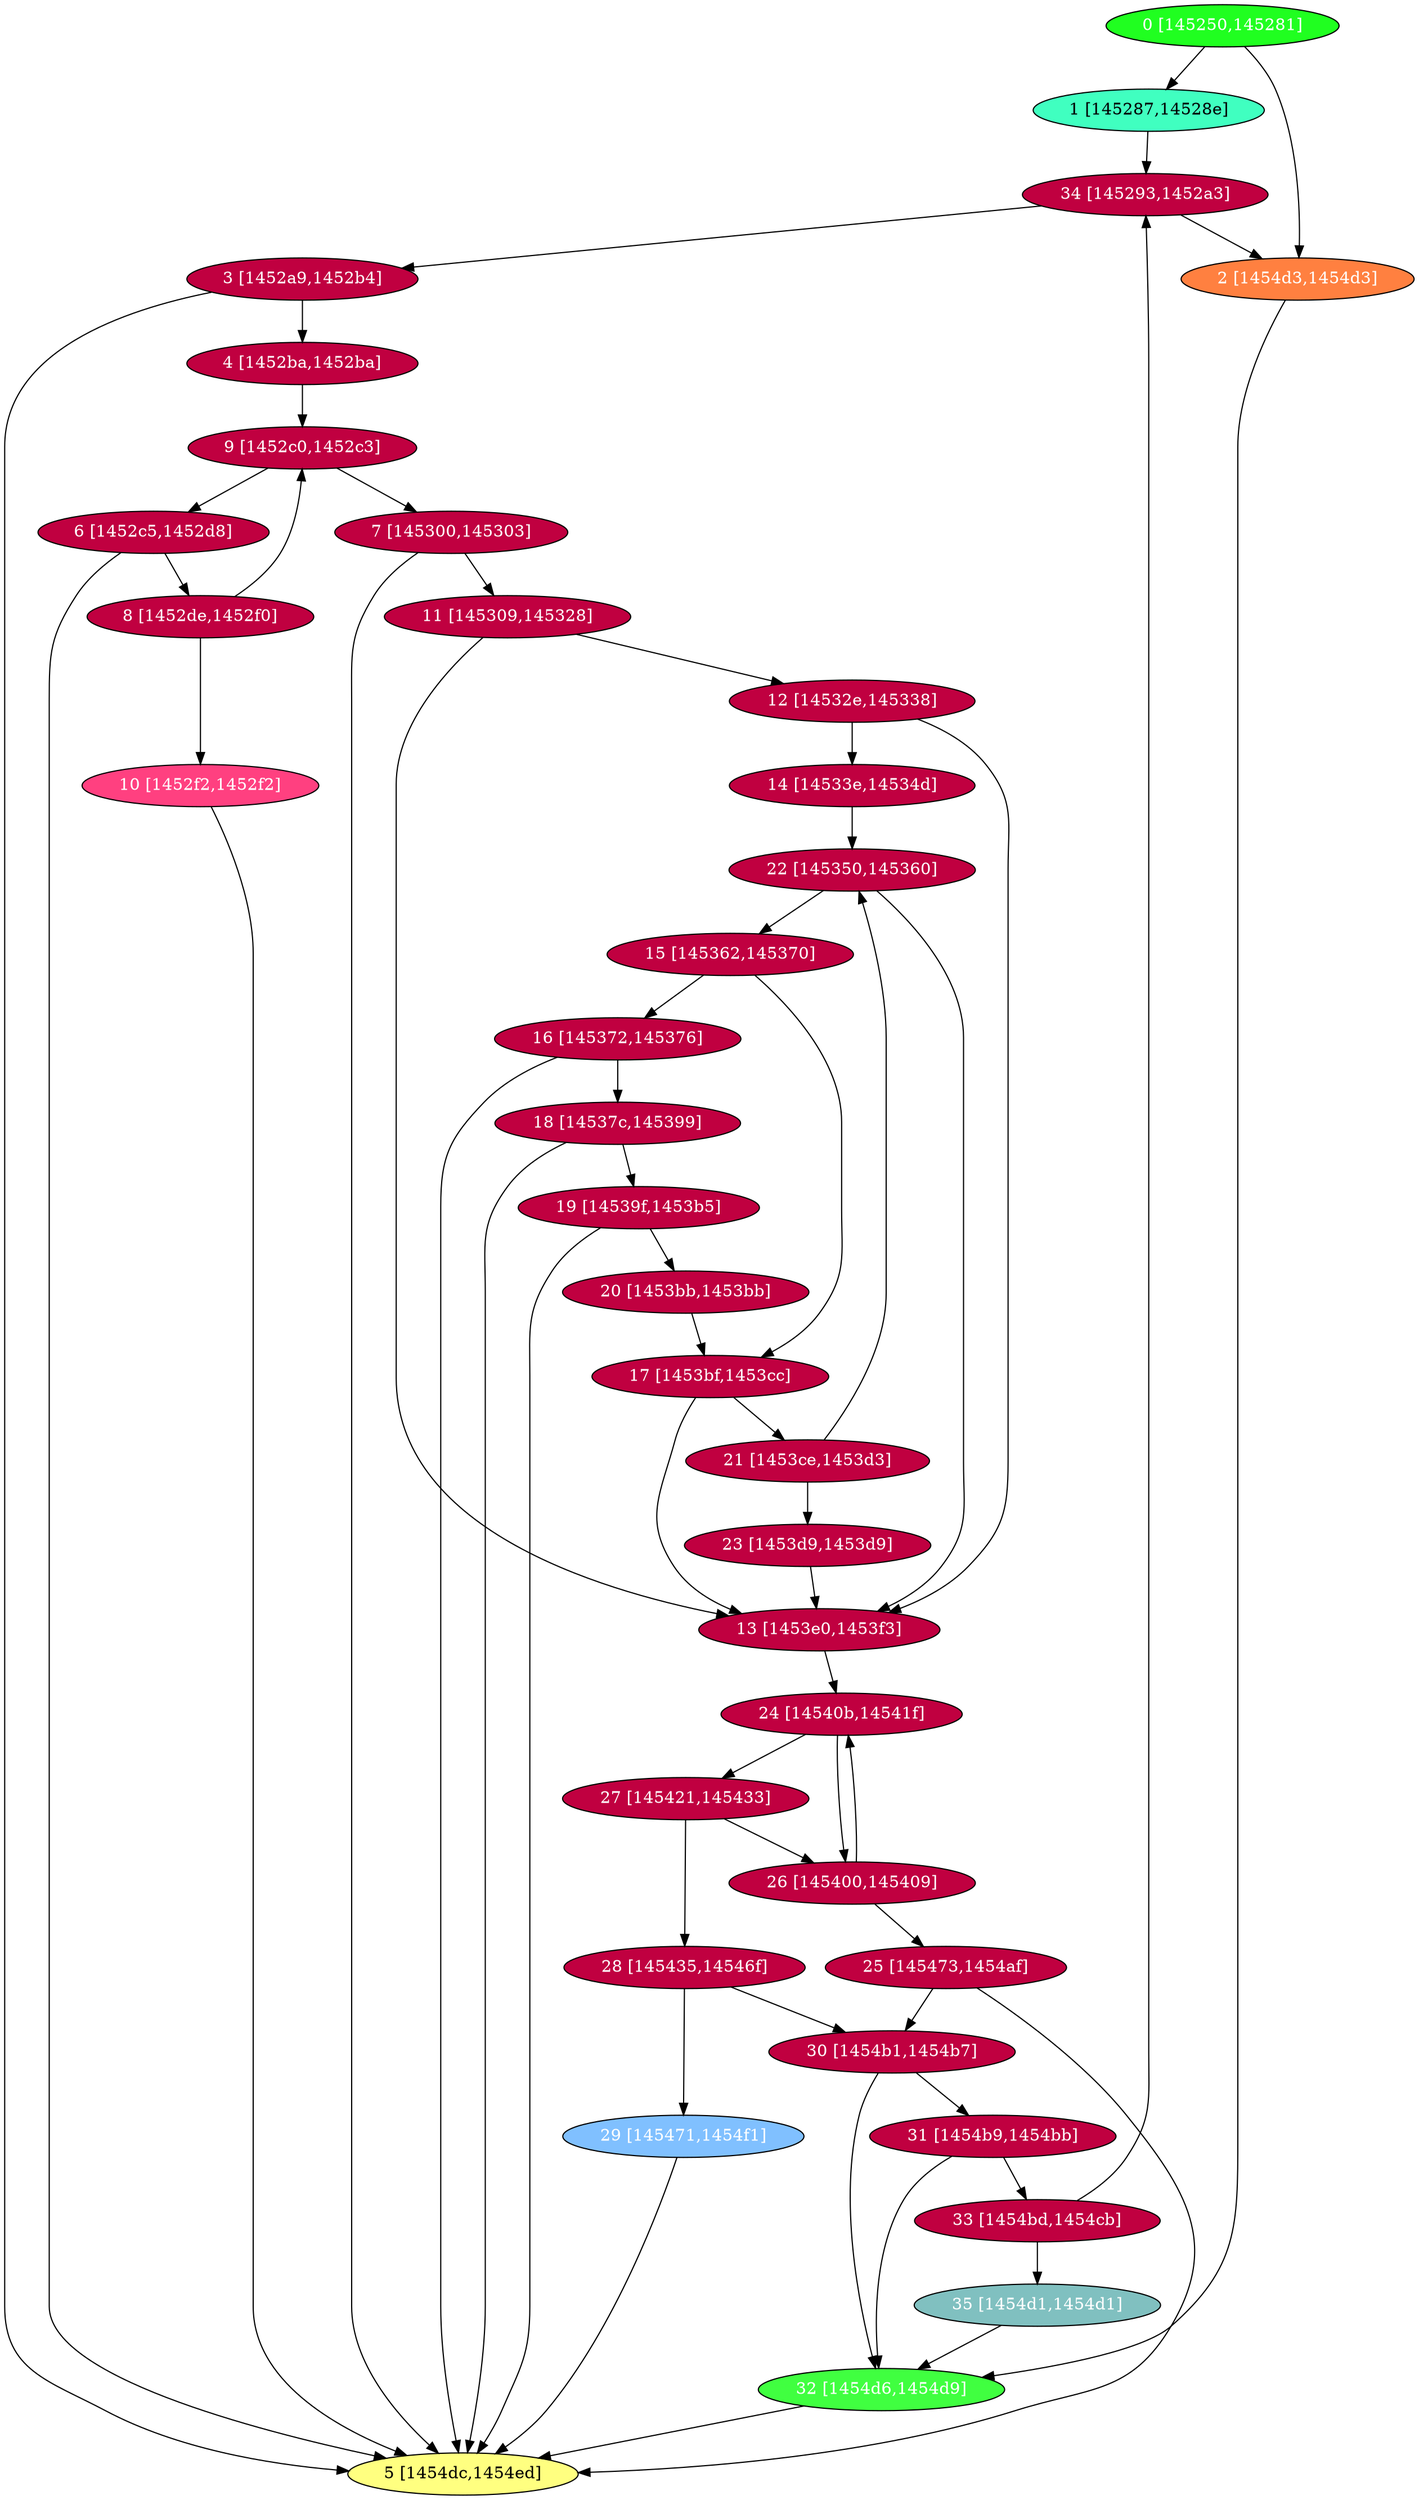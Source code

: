 diGraph libnss3{
	libnss3_0  [style=filled fillcolor="#20FF20" fontcolor="#ffffff" shape=oval label="0 [145250,145281]"]
	libnss3_1  [style=filled fillcolor="#40FFC0" fontcolor="#000000" shape=oval label="1 [145287,14528e]"]
	libnss3_2  [style=filled fillcolor="#FF8040" fontcolor="#ffffff" shape=oval label="2 [1454d3,1454d3]"]
	libnss3_3  [style=filled fillcolor="#C00040" fontcolor="#ffffff" shape=oval label="3 [1452a9,1452b4]"]
	libnss3_4  [style=filled fillcolor="#C00040" fontcolor="#ffffff" shape=oval label="4 [1452ba,1452ba]"]
	libnss3_5  [style=filled fillcolor="#FFFF80" fontcolor="#000000" shape=oval label="5 [1454dc,1454ed]"]
	libnss3_6  [style=filled fillcolor="#C00040" fontcolor="#ffffff" shape=oval label="6 [1452c5,1452d8]"]
	libnss3_7  [style=filled fillcolor="#C00040" fontcolor="#ffffff" shape=oval label="7 [145300,145303]"]
	libnss3_8  [style=filled fillcolor="#C00040" fontcolor="#ffffff" shape=oval label="8 [1452de,1452f0]"]
	libnss3_9  [style=filled fillcolor="#C00040" fontcolor="#ffffff" shape=oval label="9 [1452c0,1452c3]"]
	libnss3_a  [style=filled fillcolor="#FF4080" fontcolor="#ffffff" shape=oval label="10 [1452f2,1452f2]"]
	libnss3_b  [style=filled fillcolor="#C00040" fontcolor="#ffffff" shape=oval label="11 [145309,145328]"]
	libnss3_c  [style=filled fillcolor="#C00040" fontcolor="#ffffff" shape=oval label="12 [14532e,145338]"]
	libnss3_d  [style=filled fillcolor="#C00040" fontcolor="#ffffff" shape=oval label="13 [1453e0,1453f3]"]
	libnss3_e  [style=filled fillcolor="#C00040" fontcolor="#ffffff" shape=oval label="14 [14533e,14534d]"]
	libnss3_f  [style=filled fillcolor="#C00040" fontcolor="#ffffff" shape=oval label="15 [145362,145370]"]
	libnss3_10  [style=filled fillcolor="#C00040" fontcolor="#ffffff" shape=oval label="16 [145372,145376]"]
	libnss3_11  [style=filled fillcolor="#C00040" fontcolor="#ffffff" shape=oval label="17 [1453bf,1453cc]"]
	libnss3_12  [style=filled fillcolor="#C00040" fontcolor="#ffffff" shape=oval label="18 [14537c,145399]"]
	libnss3_13  [style=filled fillcolor="#C00040" fontcolor="#ffffff" shape=oval label="19 [14539f,1453b5]"]
	libnss3_14  [style=filled fillcolor="#C00040" fontcolor="#ffffff" shape=oval label="20 [1453bb,1453bb]"]
	libnss3_15  [style=filled fillcolor="#C00040" fontcolor="#ffffff" shape=oval label="21 [1453ce,1453d3]"]
	libnss3_16  [style=filled fillcolor="#C00040" fontcolor="#ffffff" shape=oval label="22 [145350,145360]"]
	libnss3_17  [style=filled fillcolor="#C00040" fontcolor="#ffffff" shape=oval label="23 [1453d9,1453d9]"]
	libnss3_18  [style=filled fillcolor="#C00040" fontcolor="#ffffff" shape=oval label="24 [14540b,14541f]"]
	libnss3_19  [style=filled fillcolor="#C00040" fontcolor="#ffffff" shape=oval label="25 [145473,1454af]"]
	libnss3_1a  [style=filled fillcolor="#C00040" fontcolor="#ffffff" shape=oval label="26 [145400,145409]"]
	libnss3_1b  [style=filled fillcolor="#C00040" fontcolor="#ffffff" shape=oval label="27 [145421,145433]"]
	libnss3_1c  [style=filled fillcolor="#C00040" fontcolor="#ffffff" shape=oval label="28 [145435,14546f]"]
	libnss3_1d  [style=filled fillcolor="#80C0FF" fontcolor="#ffffff" shape=oval label="29 [145471,1454f1]"]
	libnss3_1e  [style=filled fillcolor="#C00040" fontcolor="#ffffff" shape=oval label="30 [1454b1,1454b7]"]
	libnss3_1f  [style=filled fillcolor="#C00040" fontcolor="#ffffff" shape=oval label="31 [1454b9,1454bb]"]
	libnss3_20  [style=filled fillcolor="#40FF40" fontcolor="#ffffff" shape=oval label="32 [1454d6,1454d9]"]
	libnss3_21  [style=filled fillcolor="#C00040" fontcolor="#ffffff" shape=oval label="33 [1454bd,1454cb]"]
	libnss3_22  [style=filled fillcolor="#C00040" fontcolor="#ffffff" shape=oval label="34 [145293,1452a3]"]
	libnss3_23  [style=filled fillcolor="#80C0C0" fontcolor="#ffffff" shape=oval label="35 [1454d1,1454d1]"]

	libnss3_0 -> libnss3_1
	libnss3_0 -> libnss3_2
	libnss3_1 -> libnss3_22
	libnss3_2 -> libnss3_20
	libnss3_3 -> libnss3_4
	libnss3_3 -> libnss3_5
	libnss3_4 -> libnss3_9
	libnss3_6 -> libnss3_5
	libnss3_6 -> libnss3_8
	libnss3_7 -> libnss3_5
	libnss3_7 -> libnss3_b
	libnss3_8 -> libnss3_9
	libnss3_8 -> libnss3_a
	libnss3_9 -> libnss3_6
	libnss3_9 -> libnss3_7
	libnss3_a -> libnss3_5
	libnss3_b -> libnss3_c
	libnss3_b -> libnss3_d
	libnss3_c -> libnss3_d
	libnss3_c -> libnss3_e
	libnss3_d -> libnss3_18
	libnss3_e -> libnss3_16
	libnss3_f -> libnss3_10
	libnss3_f -> libnss3_11
	libnss3_10 -> libnss3_5
	libnss3_10 -> libnss3_12
	libnss3_11 -> libnss3_d
	libnss3_11 -> libnss3_15
	libnss3_12 -> libnss3_5
	libnss3_12 -> libnss3_13
	libnss3_13 -> libnss3_5
	libnss3_13 -> libnss3_14
	libnss3_14 -> libnss3_11
	libnss3_15 -> libnss3_16
	libnss3_15 -> libnss3_17
	libnss3_16 -> libnss3_d
	libnss3_16 -> libnss3_f
	libnss3_17 -> libnss3_d
	libnss3_18 -> libnss3_1a
	libnss3_18 -> libnss3_1b
	libnss3_19 -> libnss3_5
	libnss3_19 -> libnss3_1e
	libnss3_1a -> libnss3_18
	libnss3_1a -> libnss3_19
	libnss3_1b -> libnss3_1a
	libnss3_1b -> libnss3_1c
	libnss3_1c -> libnss3_1d
	libnss3_1c -> libnss3_1e
	libnss3_1d -> libnss3_5
	libnss3_1e -> libnss3_1f
	libnss3_1e -> libnss3_20
	libnss3_1f -> libnss3_20
	libnss3_1f -> libnss3_21
	libnss3_20 -> libnss3_5
	libnss3_21 -> libnss3_22
	libnss3_21 -> libnss3_23
	libnss3_22 -> libnss3_2
	libnss3_22 -> libnss3_3
	libnss3_23 -> libnss3_20
}